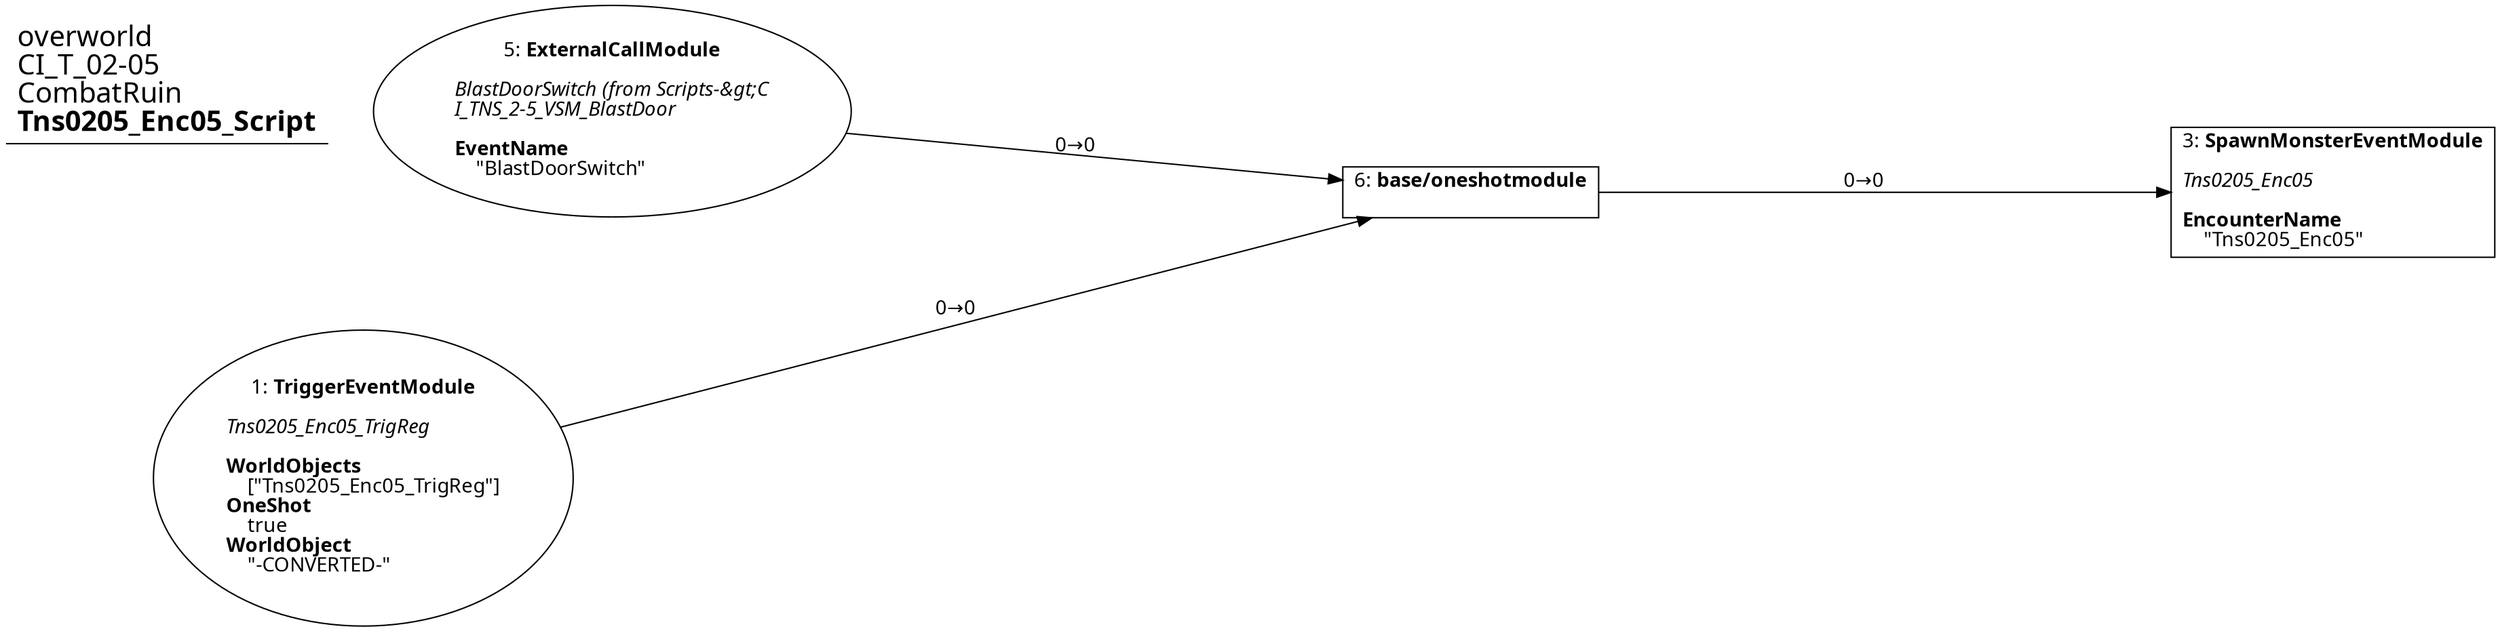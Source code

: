 digraph {
    layout = fdp;
    overlap = prism;
    sep = "+16";
    splines = spline;

    node [ shape = box ];

    graph [ fontname = "Segoe UI" ];
    node [ fontname = "Segoe UI" ];
    edge [ fontname = "Segoe UI" ];

    1 [ label = <1: <b>TriggerEventModule</b><br/><br/><i>Tns0205_Enc05_TrigReg<br align="left"/></i><br align="left"/><b>WorldObjects</b><br align="left"/>    [&quot;Tns0205_Enc05_TrigReg&quot;]<br align="left"/><b>OneShot</b><br align="left"/>    true<br align="left"/><b>WorldObject</b><br align="left"/>    &quot;-CONVERTED-&quot;<br align="left"/>> ];
    1 [ shape = oval ]
    1 [ pos = "-0.26700002,-0.059000004!" ];
    1 -> 6 [ label = "0→0" ];

    3 [ label = <3: <b>SpawnMonsterEventModule</b><br/><br/><i>Tns0205_Enc05<br align="left"/></i><br align="left"/><b>EncounterName</b><br align="left"/>    &quot;Tns0205_Enc05&quot;<br align="left"/>> ];
    3 [ pos = "0.215,0.011000001!" ];

    5 [ label = <5: <b>ExternalCallModule</b><br/><br/><i>BlastDoorSwitch (from Scripts-&amp;gt;C<br align="left"/>I_TNS_2-5_VSM_BlastDoor<br align="left"/></i><br align="left"/><b>EventName</b><br align="left"/>    &quot;BlastDoorSwitch&quot;<br align="left"/>> ];
    5 [ shape = oval ]
    5 [ pos = "-0.25300002,0.034!" ];
    5 -> 6 [ label = "0→0" ];

    6 [ label = <6: <b>base/oneshotmodule</b><br/><br/>> ];
    6 [ pos = "0.004,0.011000001!" ];
    6 -> 3 [ label = "0→0" ];

    title [ pos = "-0.268,0.035!" ];
    title [ shape = underline ];
    title [ label = <<font point-size="20">overworld<br align="left"/>CI_T_02-05<br align="left"/>CombatRuin<br align="left"/><b>Tns0205_Enc05_Script</b><br align="left"/></font>> ];
}
